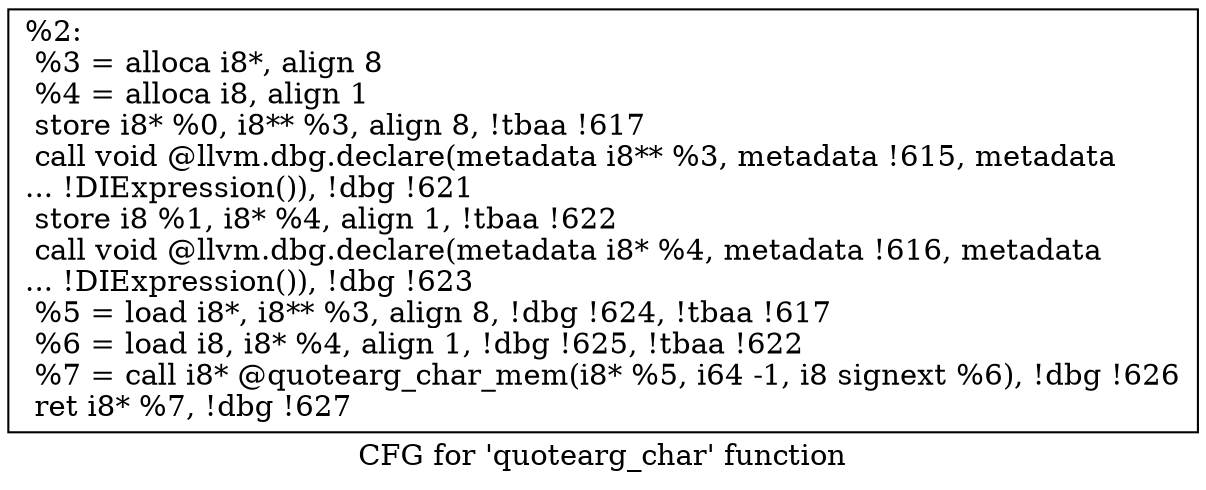 digraph "CFG for 'quotearg_char' function" {
	label="CFG for 'quotearg_char' function";

	Node0x14b3e50 [shape=record,label="{%2:\l  %3 = alloca i8*, align 8\l  %4 = alloca i8, align 1\l  store i8* %0, i8** %3, align 8, !tbaa !617\l  call void @llvm.dbg.declare(metadata i8** %3, metadata !615, metadata\l... !DIExpression()), !dbg !621\l  store i8 %1, i8* %4, align 1, !tbaa !622\l  call void @llvm.dbg.declare(metadata i8* %4, metadata !616, metadata\l... !DIExpression()), !dbg !623\l  %5 = load i8*, i8** %3, align 8, !dbg !624, !tbaa !617\l  %6 = load i8, i8* %4, align 1, !dbg !625, !tbaa !622\l  %7 = call i8* @quotearg_char_mem(i8* %5, i64 -1, i8 signext %6), !dbg !626\l  ret i8* %7, !dbg !627\l}"];
}
